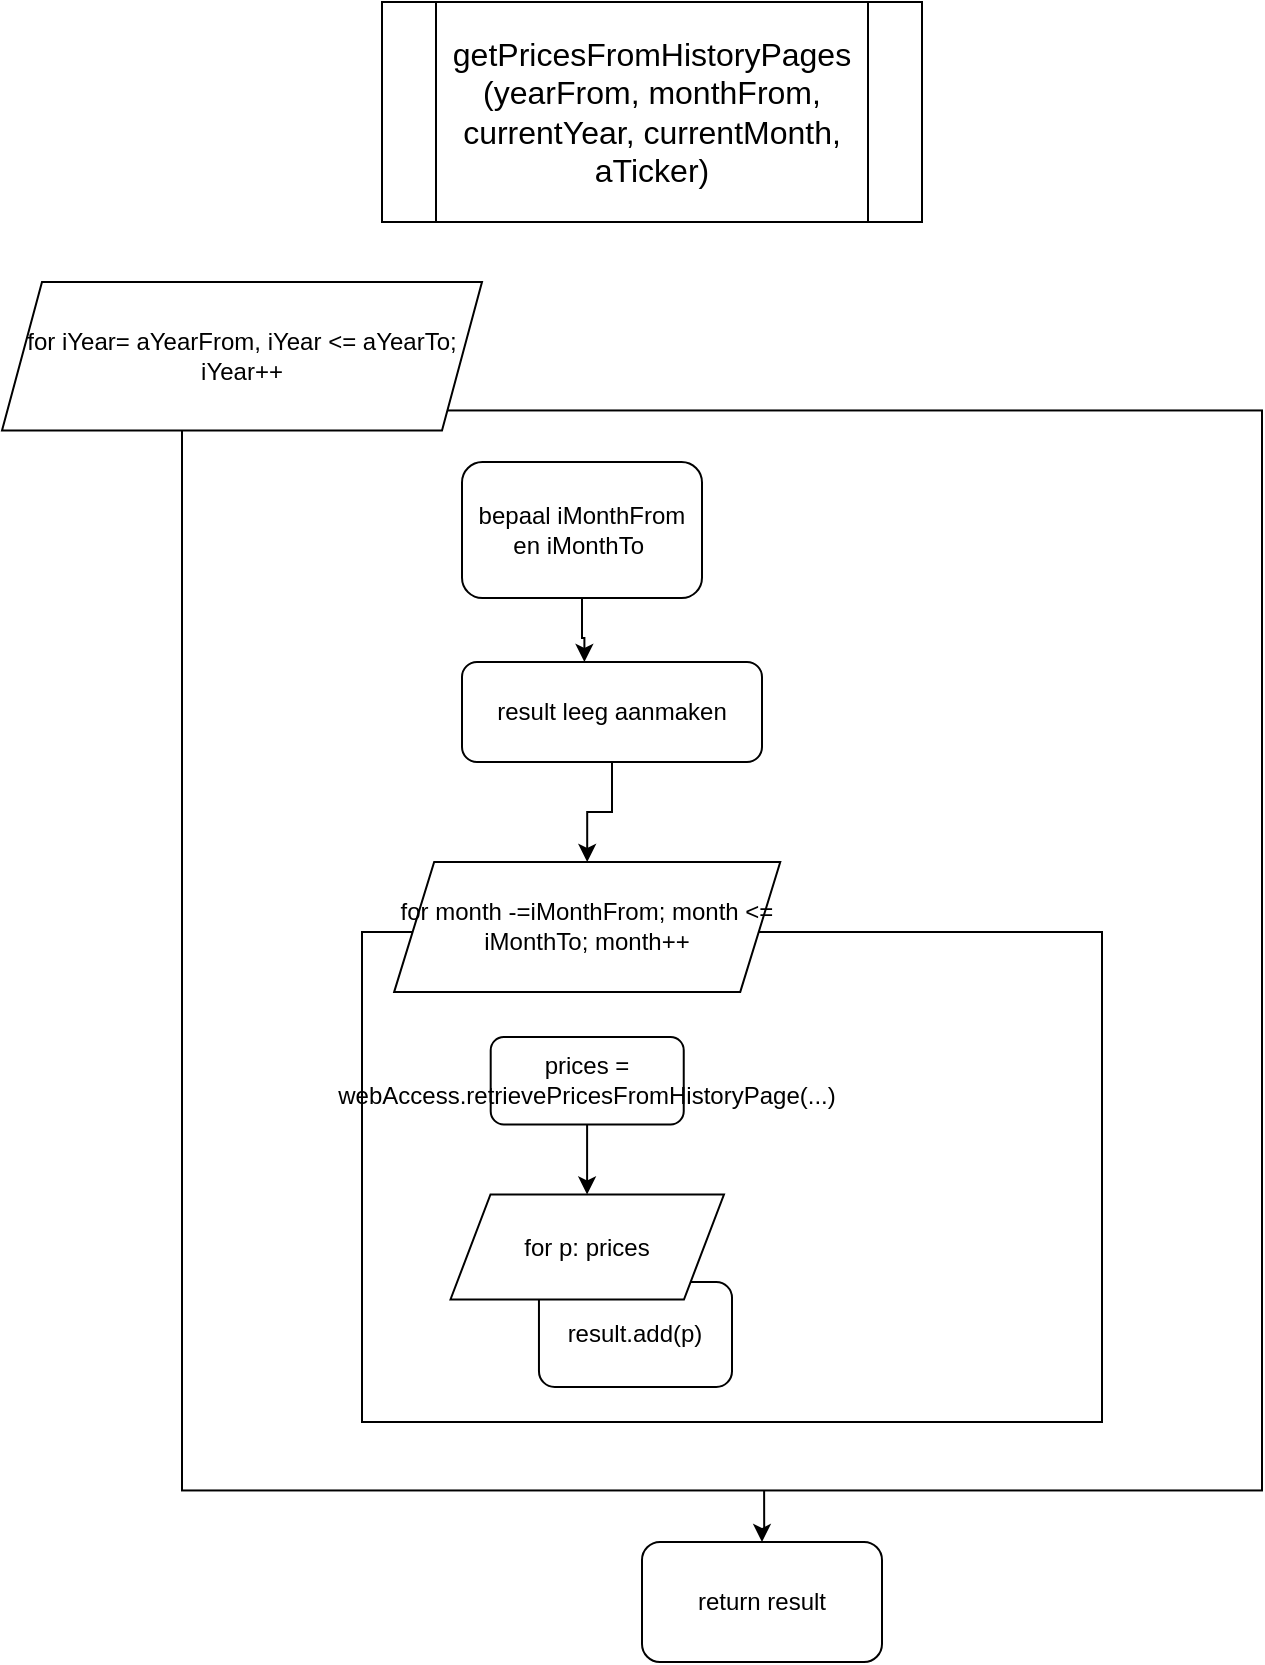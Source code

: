 <mxfile version="13.9.9" type="device"><diagram name="Page-1" id="74e2e168-ea6b-b213-b513-2b3c1d86103e"><mxGraphModel dx="1086" dy="806" grid="1" gridSize="10" guides="1" tooltips="1" connect="1" arrows="1" fold="1" page="1" pageScale="1" pageWidth="1100" pageHeight="850" background="#ffffff" math="0" shadow="0"><root><mxCell id="0"/><mxCell id="1" parent="0"/><mxCell id="t15CTy_4hN8HmJIuDD3l-3" value="&lt;span style=&quot;font-size: 16px&quot;&gt;getPricesFromHistoryPages&lt;/span&gt;&lt;br style=&quot;font-size: 16px&quot;&gt;&lt;span style=&quot;font-size: 16px&quot;&gt;(yearFrom, monthFrom, currentYear, currentMonth,&lt;/span&gt;&lt;br style=&quot;font-size: 16px&quot;&gt;&lt;span style=&quot;font-size: 16px&quot;&gt;aTicker)&lt;/span&gt;" style="shape=process;whiteSpace=wrap;html=1;backgroundOutline=1;" vertex="1" parent="1"><mxGeometry x="270" y="60" width="270" height="110" as="geometry"/></mxCell><mxCell id="t15CTy_4hN8HmJIuDD3l-11" value="" style="whiteSpace=wrap;html=1;aspect=fixed;" vertex="1" parent="1"><mxGeometry x="170" y="264.23" width="540" height="540" as="geometry"/></mxCell><mxCell id="t15CTy_4hN8HmJIuDD3l-13" value="for iYear= aYearFrom, iYear &amp;lt;= aYearTo; iYear++" style="shape=parallelogram;perimeter=parallelogramPerimeter;whiteSpace=wrap;html=1;fixedSize=1;" vertex="1" parent="1"><mxGeometry x="80" y="200" width="240" height="74.227" as="geometry"/></mxCell><mxCell id="t15CTy_4hN8HmJIuDD3l-14" style="edgeStyle=orthogonalEdgeStyle;rounded=0;orthogonalLoop=1;jettySize=auto;html=1;entryX=0.408;entryY=0;entryDx=0;entryDy=0;entryPerimeter=0;" edge="1" parent="1" source="t15CTy_4hN8HmJIuDD3l-15" target="t15CTy_4hN8HmJIuDD3l-30"><mxGeometry x="140" y="190" as="geometry"/></mxCell><mxCell id="t15CTy_4hN8HmJIuDD3l-15" value="bepaal iMonthFrom en iMonthTo&amp;nbsp;" style="rounded=1;whiteSpace=wrap;html=1;" vertex="1" parent="1"><mxGeometry x="310" y="290.004" width="120" height="68.041" as="geometry"/></mxCell><mxCell id="t15CTy_4hN8HmJIuDD3l-28" style="edgeStyle=orthogonalEdgeStyle;rounded=0;orthogonalLoop=1;jettySize=auto;html=1;exitX=0.539;exitY=1;exitDx=0;exitDy=0;exitPerimeter=0;" edge="1" parent="1" source="t15CTy_4hN8HmJIuDD3l-11" target="t15CTy_4hN8HmJIuDD3l-24"><mxGeometry relative="1" as="geometry"/></mxCell><mxCell id="t15CTy_4hN8HmJIuDD3l-24" value="return result" style="rounded=1;whiteSpace=wrap;html=1;" vertex="1" parent="1"><mxGeometry x="400" y="830" width="120" height="60" as="geometry"/></mxCell><mxCell id="t15CTy_4hN8HmJIuDD3l-29" value="" style="group" vertex="1" connectable="0" parent="1"><mxGeometry x="260" y="490" width="370" height="280" as="geometry"/></mxCell><mxCell id="t15CTy_4hN8HmJIuDD3l-18" value="" style="rounded=0;whiteSpace=wrap;html=1;" vertex="1" parent="t15CTy_4hN8HmJIuDD3l-29"><mxGeometry y="35.0" width="370" height="245.0" as="geometry"/></mxCell><mxCell id="t15CTy_4hN8HmJIuDD3l-12" value="for month -=iMonthFrom; month &amp;lt;= iMonthTo; month++" style="shape=parallelogram;perimeter=parallelogramPerimeter;whiteSpace=wrap;html=1;fixedSize=1;" vertex="1" parent="t15CTy_4hN8HmJIuDD3l-29"><mxGeometry x="16.087" width="193.043" height="64.949" as="geometry"/></mxCell><mxCell id="t15CTy_4hN8HmJIuDD3l-19" value="prices = webAccess.retrievePricesFromHistoryPage(...)" style="rounded=1;whiteSpace=wrap;html=1;" vertex="1" parent="t15CTy_4hN8HmJIuDD3l-29"><mxGeometry x="64.348" y="87.5" width="96.522" height="43.75" as="geometry"/></mxCell><mxCell id="t15CTy_4hN8HmJIuDD3l-20" value="result.add(p)" style="rounded=1;whiteSpace=wrap;html=1;" vertex="1" parent="t15CTy_4hN8HmJIuDD3l-29"><mxGeometry x="88.478" y="210.0" width="96.522" height="52.5" as="geometry"/></mxCell><mxCell id="t15CTy_4hN8HmJIuDD3l-21" value="for p: prices" style="shape=parallelogram;perimeter=parallelogramPerimeter;whiteSpace=wrap;html=1;fixedSize=1;" vertex="1" parent="t15CTy_4hN8HmJIuDD3l-29"><mxGeometry x="44.239" y="166.25" width="136.739" height="52.5" as="geometry"/></mxCell><mxCell id="t15CTy_4hN8HmJIuDD3l-23" style="edgeStyle=orthogonalEdgeStyle;rounded=0;orthogonalLoop=1;jettySize=auto;html=1;" edge="1" parent="t15CTy_4hN8HmJIuDD3l-29" source="t15CTy_4hN8HmJIuDD3l-19" target="t15CTy_4hN8HmJIuDD3l-21"><mxGeometry relative="1" as="geometry"/></mxCell><mxCell id="t15CTy_4hN8HmJIuDD3l-31" style="edgeStyle=orthogonalEdgeStyle;rounded=0;orthogonalLoop=1;jettySize=auto;html=1;" edge="1" parent="1" source="t15CTy_4hN8HmJIuDD3l-30" target="t15CTy_4hN8HmJIuDD3l-12"><mxGeometry relative="1" as="geometry"/></mxCell><mxCell id="t15CTy_4hN8HmJIuDD3l-30" value="result leeg aanmaken" style="rounded=1;whiteSpace=wrap;html=1;" vertex="1" parent="1"><mxGeometry x="310" y="390" width="150" height="50" as="geometry"/></mxCell></root></mxGraphModel></diagram></mxfile>